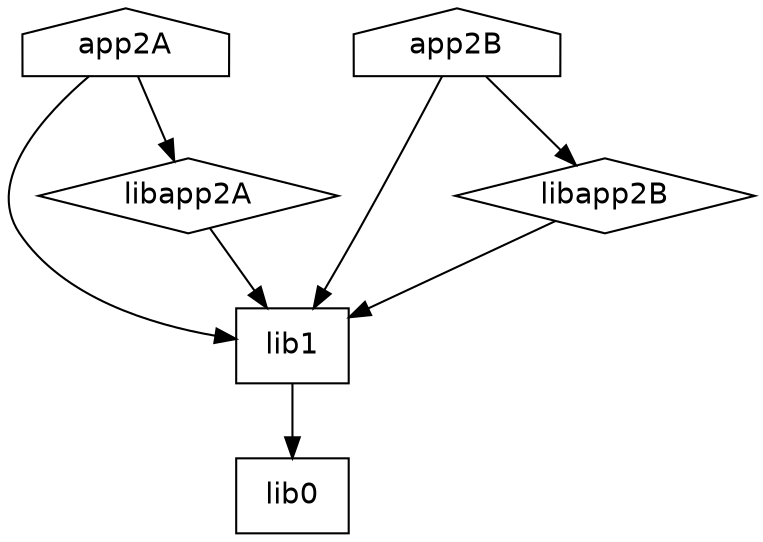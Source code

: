 digraph "CppCodeBaseTargetDependencyGraph" {
node [
 fontsize = "14", fontname="helvetica"
];
    "node30" [ label="app2A" shape="house"];
    "node21" [ label="lib1" shape="polygon"];
    "node30" -> "node21" // app2A -> lib1
    "node13" [ label="lib0" shape="polygon"];
    "node21" -> "node13" // lib1 -> lib0
    "node28" [ label="libapp2A" shape="diamond"];
    "node30" -> "node28" // app2A -> libapp2A
    "node28" -> "node21" // libapp2A -> lib1
    "node42" [ label="app2B" shape="house"];
    "node42" -> "node21" // app2B -> lib1
    "node38" [ label="libapp2B" shape="diamond"];
    "node42" -> "node38" // app2B -> libapp2B
    "node38" -> "node21" // libapp2B -> lib1
}
